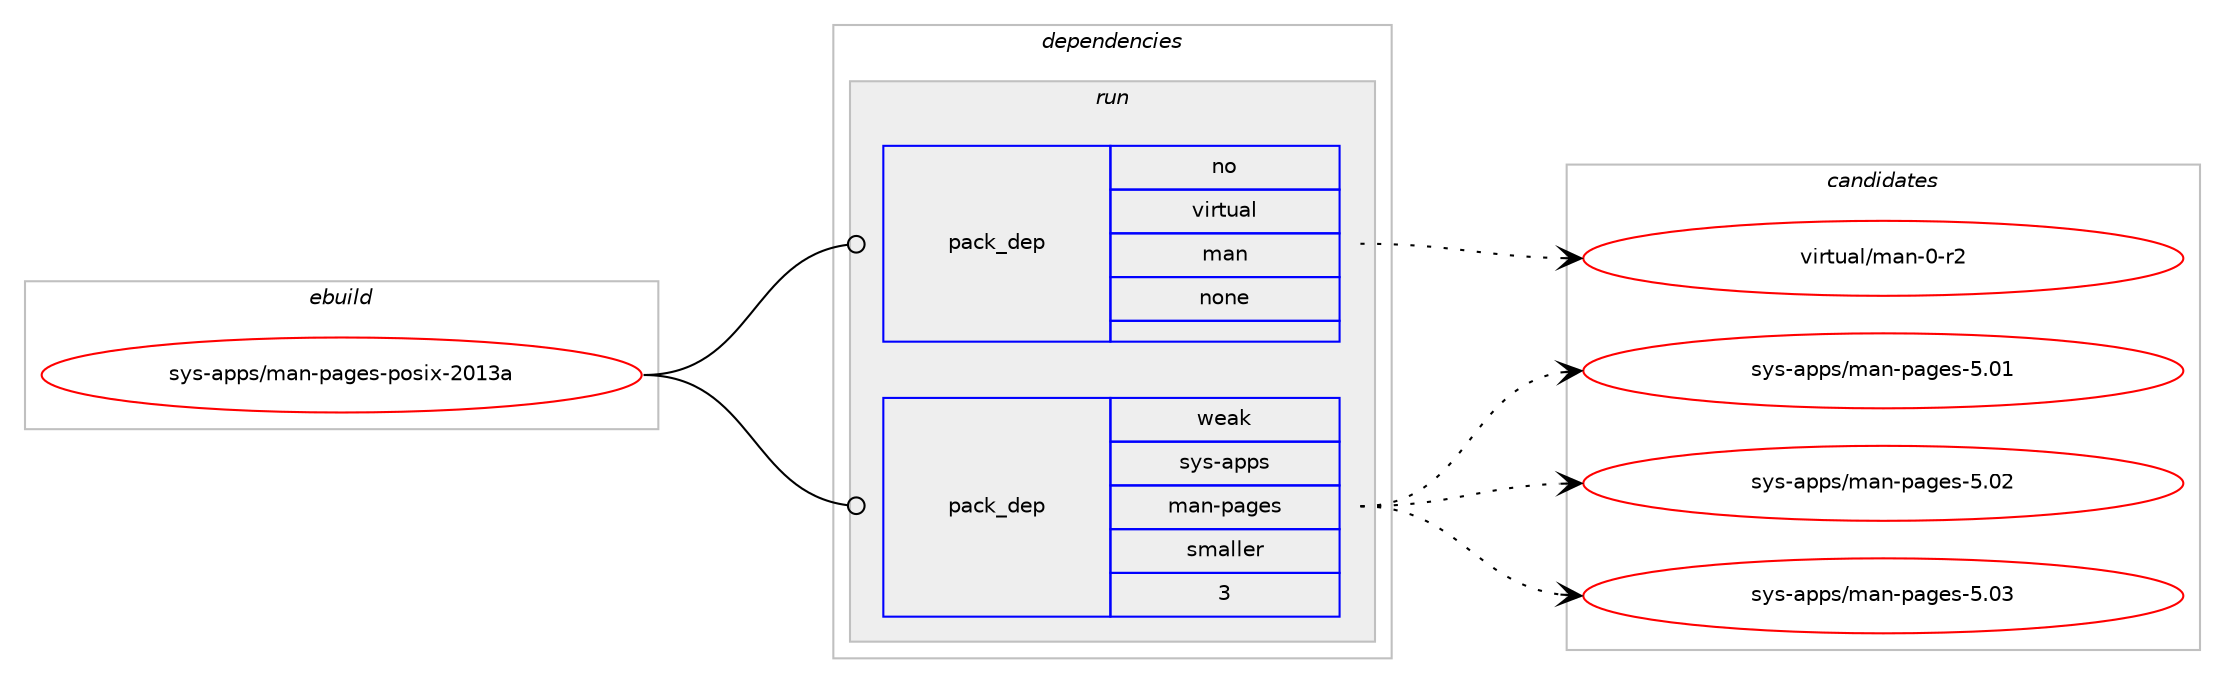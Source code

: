 digraph prolog {

# *************
# Graph options
# *************

newrank=true;
concentrate=true;
compound=true;
graph [rankdir=LR,fontname=Helvetica,fontsize=10,ranksep=1.5];#, ranksep=2.5, nodesep=0.2];
edge  [arrowhead=vee];
node  [fontname=Helvetica,fontsize=10];

# **********
# The ebuild
# **********

subgraph cluster_leftcol {
color=gray;
rank=same;
label=<<i>ebuild</i>>;
id [label="sys-apps/man-pages-posix-2013a", color=red, width=4, href="../sys-apps/man-pages-posix-2013a.svg"];
}

# ****************
# The dependencies
# ****************

subgraph cluster_midcol {
color=gray;
label=<<i>dependencies</i>>;
subgraph cluster_compile {
fillcolor="#eeeeee";
style=filled;
label=<<i>compile</i>>;
}
subgraph cluster_compileandrun {
fillcolor="#eeeeee";
style=filled;
label=<<i>compile and run</i>>;
}
subgraph cluster_run {
fillcolor="#eeeeee";
style=filled;
label=<<i>run</i>>;
subgraph pack649931 {
dependency876351 [label=<<TABLE BORDER="0" CELLBORDER="1" CELLSPACING="0" CELLPADDING="4" WIDTH="220"><TR><TD ROWSPAN="6" CELLPADDING="30">pack_dep</TD></TR><TR><TD WIDTH="110">no</TD></TR><TR><TD>virtual</TD></TR><TR><TD>man</TD></TR><TR><TD>none</TD></TR><TR><TD></TD></TR></TABLE>>, shape=none, color=blue];
}
id:e -> dependency876351:w [weight=20,style="solid",arrowhead="odot"];
subgraph pack649932 {
dependency876352 [label=<<TABLE BORDER="0" CELLBORDER="1" CELLSPACING="0" CELLPADDING="4" WIDTH="220"><TR><TD ROWSPAN="6" CELLPADDING="30">pack_dep</TD></TR><TR><TD WIDTH="110">weak</TD></TR><TR><TD>sys-apps</TD></TR><TR><TD>man-pages</TD></TR><TR><TD>smaller</TD></TR><TR><TD>3</TD></TR></TABLE>>, shape=none, color=blue];
}
id:e -> dependency876352:w [weight=20,style="solid",arrowhead="odot"];
}
}

# **************
# The candidates
# **************

subgraph cluster_choices {
rank=same;
color=gray;
label=<<i>candidates</i>>;

subgraph choice649931 {
color=black;
nodesep=1;
choice11810511411611797108471099711045484511450 [label="virtual/man-0-r2", color=red, width=4,href="../virtual/man-0-r2.svg"];
dependency876351:e -> choice11810511411611797108471099711045484511450:w [style=dotted,weight="100"];
}
subgraph choice649932 {
color=black;
nodesep=1;
choice1151211154597112112115471099711045112971031011154553464849 [label="sys-apps/man-pages-5.01", color=red, width=4,href="../sys-apps/man-pages-5.01.svg"];
choice1151211154597112112115471099711045112971031011154553464850 [label="sys-apps/man-pages-5.02", color=red, width=4,href="../sys-apps/man-pages-5.02.svg"];
choice1151211154597112112115471099711045112971031011154553464851 [label="sys-apps/man-pages-5.03", color=red, width=4,href="../sys-apps/man-pages-5.03.svg"];
dependency876352:e -> choice1151211154597112112115471099711045112971031011154553464849:w [style=dotted,weight="100"];
dependency876352:e -> choice1151211154597112112115471099711045112971031011154553464850:w [style=dotted,weight="100"];
dependency876352:e -> choice1151211154597112112115471099711045112971031011154553464851:w [style=dotted,weight="100"];
}
}

}
